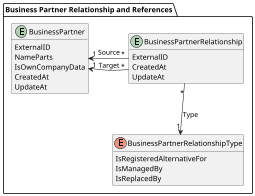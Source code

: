 ' not implemented / standardized yet

@startuml business-partner-relationship

skinparam dpi 50

package "Business Partner Relationship and References" {
  entity BusinessPartner {
    ExternalID
    NameParts
    IsOwnCompanyData
    CreatedAt
    UpdateAt
  }

  entity BusinessPartnerRelationship {
    ExternalID
    CreatedAt
    UpdateAt
    'ValidFrom
    'ValidTo
  }

  enum BusinessPartnerRelationshipType {
    IsRegisteredAlternativeFor
    IsManagedBy
    IsReplacedBy
  }

  BusinessPartnerRelationship "*" -l-> "1" BusinessPartner : Target
  BusinessPartnerRelationship "*" -l-> "1" BusinessPartner : Source
  BusinessPartnerRelationship "*" -d-> "1" BusinessPartnerRelationshipType : Type
  
}

hide methods
hide BusinessPartnerRelationship methods
@enduml